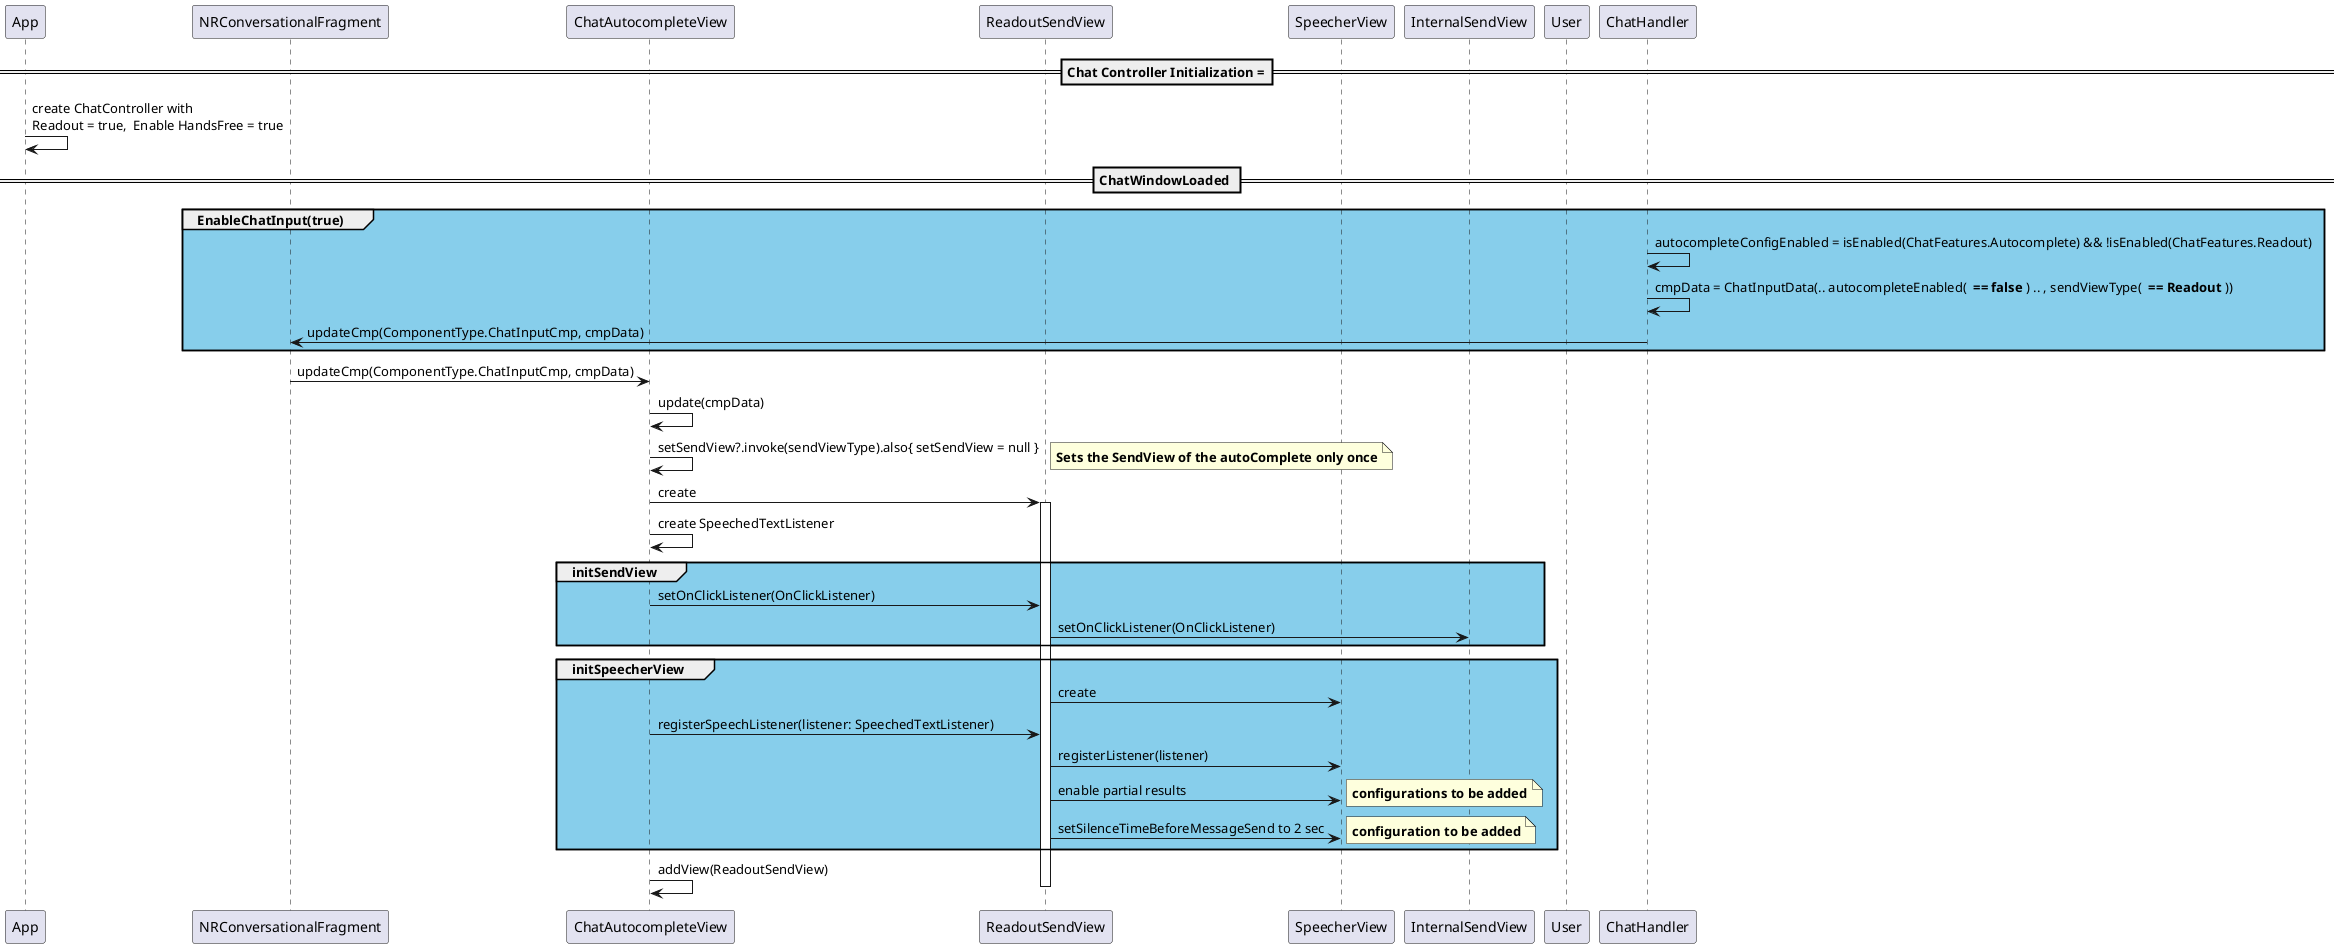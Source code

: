 @startuml

participant App
participant NRConversationalFragment
participant ChatAutocompleteView
participant ReadoutSendView
participant SpeecherView
participant InternalSendView
participant User

== Chat Controller Initialization ===

App -> App : create ChatController with \nReadout = true,  Enable HandsFree = true

== ChatWindowLoaded ==

    group #skyblue EnableChatInput(true)
        ChatHandler -> ChatHandler: autocompleteConfigEnabled = isEnabled(ChatFeatures.Autocomplete) && !isEnabled(ChatFeatures.Readout)
        ChatHandler -> ChatHandler: cmpData = ChatInputData(.. autocompleteEnabled( <b> == false </b>) .. , sendViewType( <b> == Readout </b>))
        ChatHandler -> NRConversationalFragment: updateCmp(ComponentType.ChatInputCmp, cmpData)
    end

    NRConversationalFragment -> ChatAutocompleteView: updateCmp(ComponentType.ChatInputCmp, cmpData)
    ChatAutocompleteView -> ChatAutocompleteView: update(cmpData)
    ChatAutocompleteView -> ChatAutocompleteView: setSendView?.invoke(sendViewType).also{ setSendView = null }
    note Right
       <b>Sets the SendView of the autoComplete only once</b>
    end note
    ChatAutocompleteView -> ReadoutSendView: create
    activate ReadoutSendView
    ChatAutocompleteView -> ChatAutocompleteView: create SpeechedTextListener

    group #skyblue initSendView
        ChatAutocompleteView -> ReadoutSendView: setOnClickListener(OnClickListener)
        ReadoutSendView -> InternalSendView: setOnClickListener(OnClickListener)
    end

    group #skyblue initSpeecherView
        ReadoutSendView -> SpeecherView: create
        ChatAutocompleteView -> ReadoutSendView: registerSpeechListener(listener: SpeechedTextListener)
        ReadoutSendView -> SpeecherView: registerListener(listener)
        ReadoutSendView -> SpeecherView: enable partial results
        note Right
            <b>configurations to be added</b>
        end note
        ReadoutSendView -> SpeecherView: setSilenceTimeBeforeMessageSend to 2 sec
        note Right
            <b>configuration to be added</b>
        end note
    end

    ChatAutocompleteView -> ChatAutocompleteView: addView(ReadoutSendView)
    deactivate ReadoutSendView

@enduml